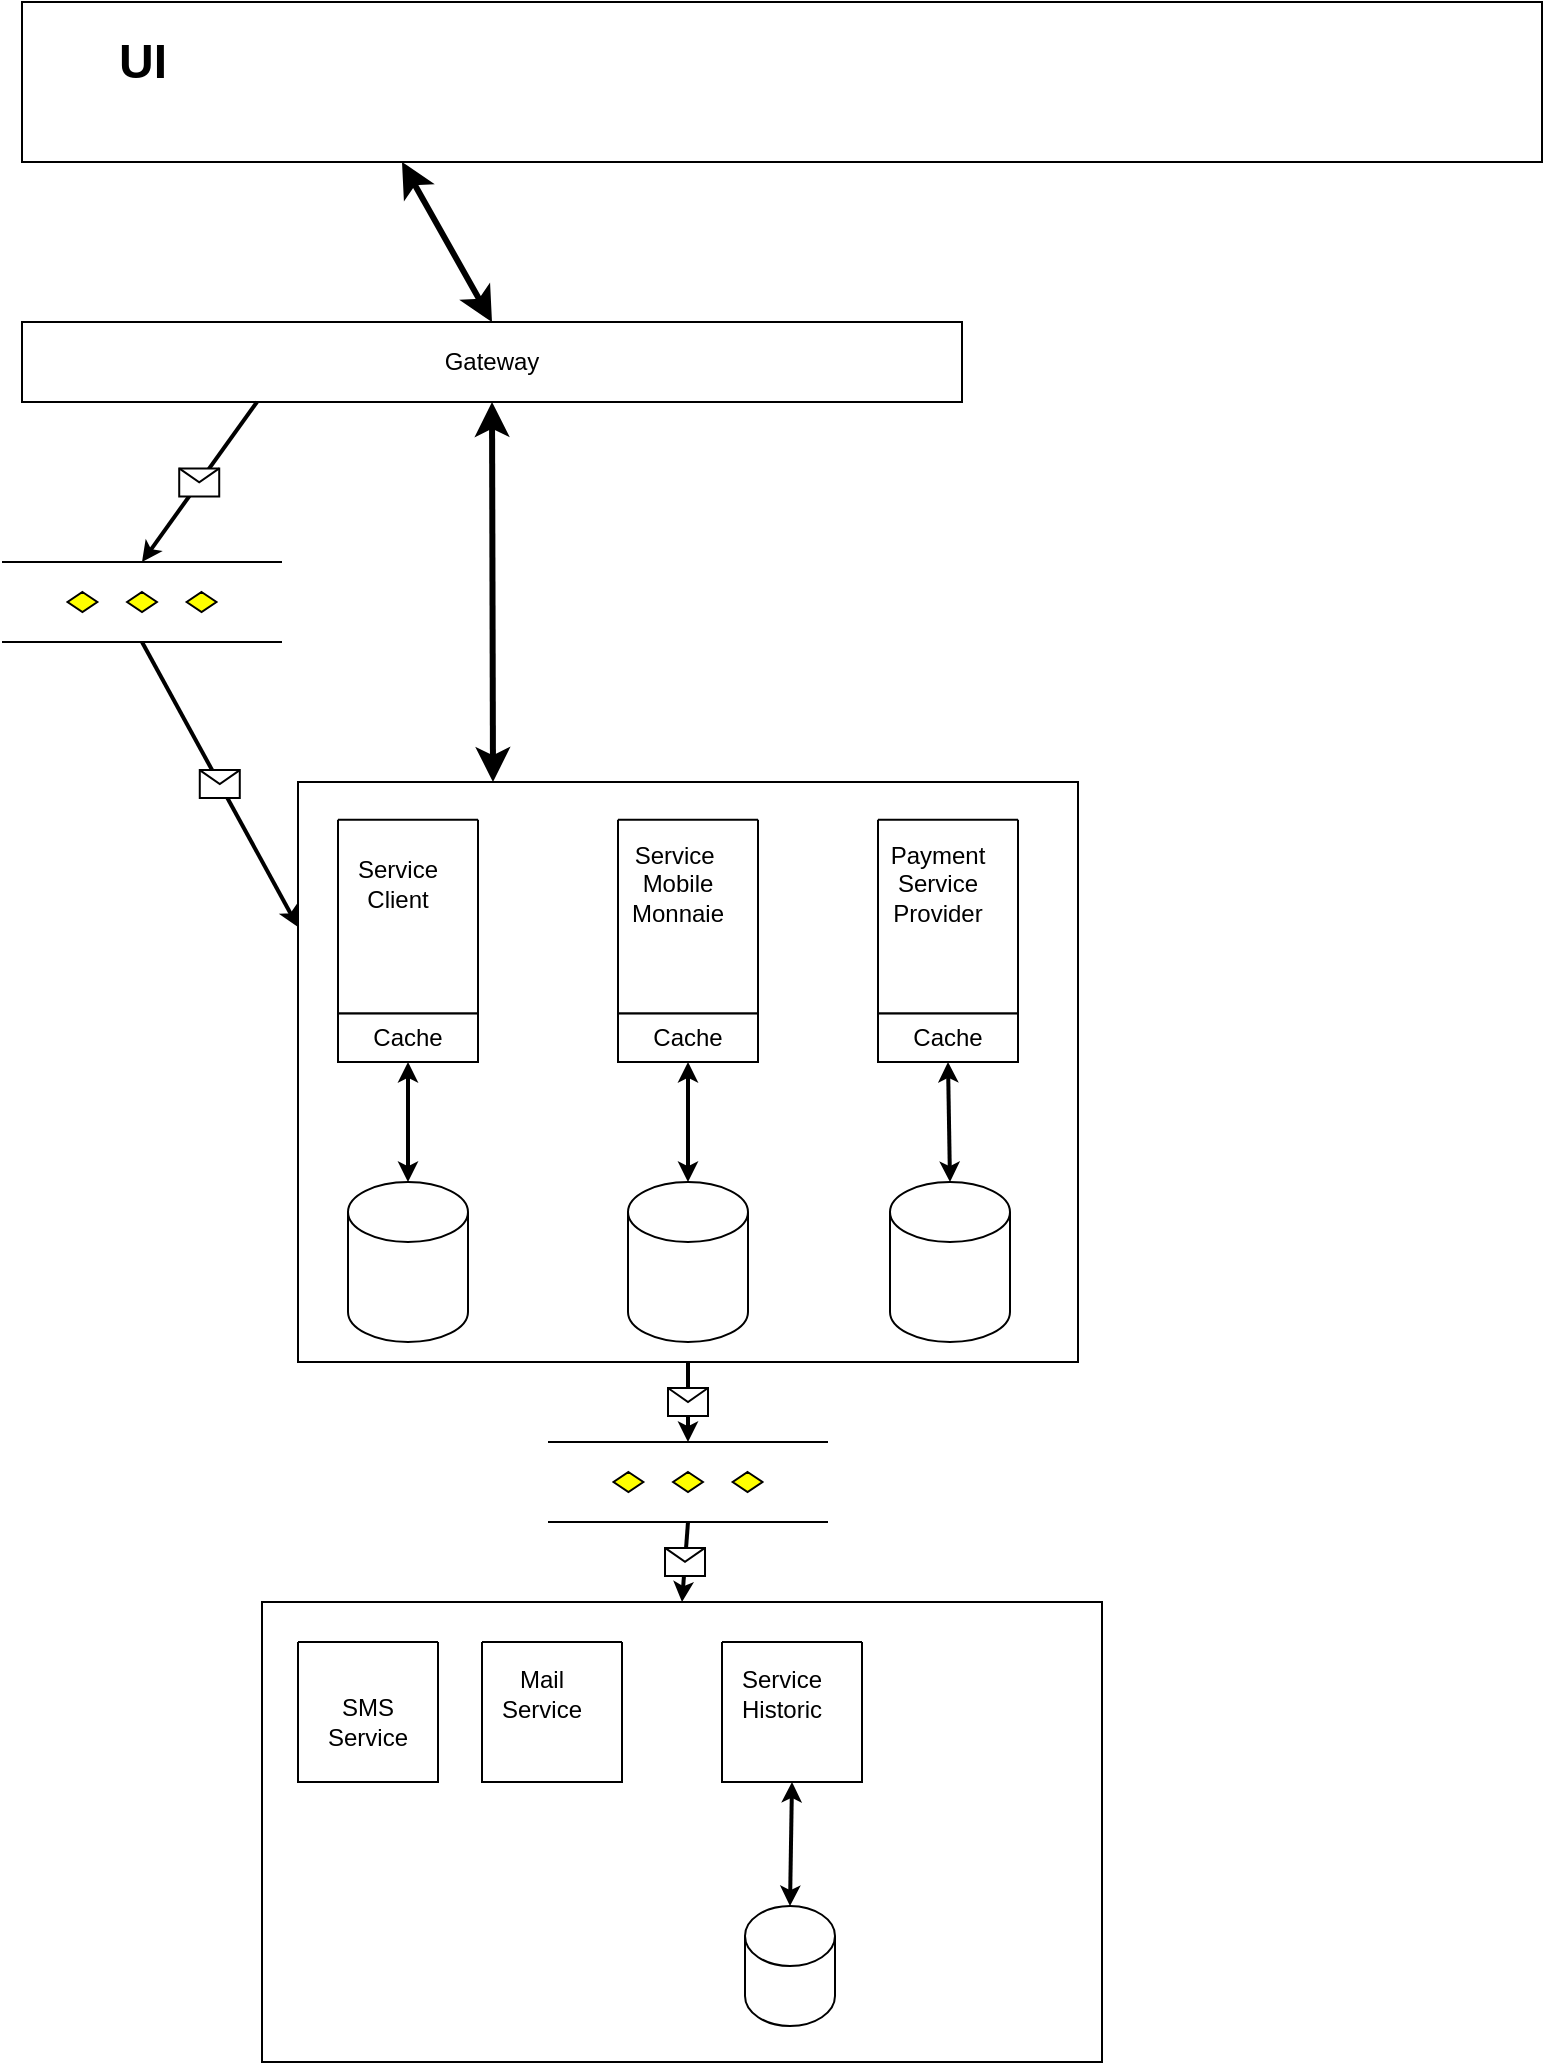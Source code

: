 <mxfile version="14.8.3" type="github">
  <diagram id="ayAXbetKZfTn56K7Ly4m" name="Page-1">
    <mxGraphModel dx="1422" dy="762" grid="1" gridSize="10" guides="1" tooltips="1" connect="1" arrows="1" fold="1" page="1" pageScale="1" pageWidth="827" pageHeight="1169" math="0" shadow="0">
      <root>
        <mxCell id="0" />
        <mxCell id="1" parent="0" />
        <mxCell id="Q5VdDlsGaHXyvONEkWbe-1" value="" style="rounded=0;whiteSpace=wrap;html=1;" vertex="1" parent="1">
          <mxGeometry x="40" y="40" width="760" height="80" as="geometry" />
        </mxCell>
        <mxCell id="Q5VdDlsGaHXyvONEkWbe-2" value="UI" style="text;strokeColor=none;fillColor=none;html=1;fontSize=24;fontStyle=1;verticalAlign=middle;align=center;" vertex="1" parent="1">
          <mxGeometry x="50" y="50" width="100" height="40" as="geometry" />
        </mxCell>
        <mxCell id="Q5VdDlsGaHXyvONEkWbe-7" value="Gateway" style="rounded=0;whiteSpace=wrap;html=1;" vertex="1" parent="1">
          <mxGeometry x="40" y="200" width="470" height="40" as="geometry" />
        </mxCell>
        <mxCell id="Q5VdDlsGaHXyvONEkWbe-10" value="" style="endArrow=classic;startArrow=classic;html=1;shadow=0;strokeColor=#000000;entryX=0.5;entryY=1;entryDx=0;entryDy=0;exitX=0.25;exitY=0;exitDx=0;exitDy=0;endSize=8;startSize=8;strokeWidth=3;" edge="1" parent="1" source="Q5VdDlsGaHXyvONEkWbe-3" target="Q5VdDlsGaHXyvONEkWbe-7">
          <mxGeometry width="50" height="50" relative="1" as="geometry">
            <mxPoint x="430" y="300" as="sourcePoint" />
            <mxPoint x="440" y="370" as="targetPoint" />
          </mxGeometry>
        </mxCell>
        <mxCell id="Q5VdDlsGaHXyvONEkWbe-11" value="" style="endArrow=classic;startArrow=classic;html=1;shadow=0;startSize=8;endSize=8;strokeColor=#000000;strokeWidth=3;exitX=0.5;exitY=0;exitDx=0;exitDy=0;entryX=0.25;entryY=1;entryDx=0;entryDy=0;" edge="1" parent="1" source="Q5VdDlsGaHXyvONEkWbe-7" target="Q5VdDlsGaHXyvONEkWbe-1">
          <mxGeometry width="50" height="50" relative="1" as="geometry">
            <mxPoint x="364" y="170" as="sourcePoint" />
            <mxPoint x="414" y="120" as="targetPoint" />
          </mxGeometry>
        </mxCell>
        <mxCell id="Q5VdDlsGaHXyvONEkWbe-30" value="" style="verticalLabelPosition=bottom;verticalAlign=top;html=1;shape=mxgraph.flowchart.parallel_mode;pointerEvents=1" vertex="1" parent="1">
          <mxGeometry x="30" y="320" width="140" height="40" as="geometry" />
        </mxCell>
        <mxCell id="Q5VdDlsGaHXyvONEkWbe-32" value="" style="endArrow=classic;html=1;shadow=0;startSize=4;endSize=4;strokeColor=#000000;strokeWidth=2;exitX=0.5;exitY=1;exitDx=0;exitDy=0;exitPerimeter=0;entryX=0;entryY=0.25;entryDx=0;entryDy=0;" edge="1" parent="1" source="Q5VdDlsGaHXyvONEkWbe-30" target="Q5VdDlsGaHXyvONEkWbe-3">
          <mxGeometry relative="1" as="geometry">
            <mxPoint x="110" y="410" as="sourcePoint" />
            <mxPoint x="210" y="410" as="targetPoint" />
          </mxGeometry>
        </mxCell>
        <mxCell id="Q5VdDlsGaHXyvONEkWbe-33" value="" style="shape=message;html=1;outlineConnect=0;" vertex="1" parent="Q5VdDlsGaHXyvONEkWbe-32">
          <mxGeometry width="20" height="14" relative="1" as="geometry">
            <mxPoint x="-10" y="-7" as="offset" />
          </mxGeometry>
        </mxCell>
        <mxCell id="Q5VdDlsGaHXyvONEkWbe-34" value="" style="endArrow=classic;html=1;shadow=0;startSize=4;endSize=4;strokeColor=#000000;strokeWidth=2;exitX=0.25;exitY=1;exitDx=0;exitDy=0;entryX=0.5;entryY=0;entryDx=0;entryDy=0;entryPerimeter=0;" edge="1" parent="1" source="Q5VdDlsGaHXyvONEkWbe-7" target="Q5VdDlsGaHXyvONEkWbe-30">
          <mxGeometry relative="1" as="geometry">
            <mxPoint x="360" y="390" as="sourcePoint" />
            <mxPoint x="150" y="320" as="targetPoint" />
          </mxGeometry>
        </mxCell>
        <mxCell id="Q5VdDlsGaHXyvONEkWbe-35" value="" style="shape=message;html=1;outlineConnect=0;" vertex="1" parent="Q5VdDlsGaHXyvONEkWbe-34">
          <mxGeometry width="20" height="14" relative="1" as="geometry">
            <mxPoint x="-10" y="-7" as="offset" />
          </mxGeometry>
        </mxCell>
        <mxCell id="Q5VdDlsGaHXyvONEkWbe-42" value="" style="group" vertex="1" connectable="0" parent="1">
          <mxGeometry x="178" y="430" width="390" height="290" as="geometry" />
        </mxCell>
        <mxCell id="Q5VdDlsGaHXyvONEkWbe-29" value="" style="group" vertex="1" connectable="0" parent="Q5VdDlsGaHXyvONEkWbe-42">
          <mxGeometry width="390" height="290" as="geometry" />
        </mxCell>
        <mxCell id="Q5VdDlsGaHXyvONEkWbe-3" value="" style="rounded=0;whiteSpace=wrap;html=1;" vertex="1" parent="Q5VdDlsGaHXyvONEkWbe-29">
          <mxGeometry width="390" height="290" as="geometry" />
        </mxCell>
        <mxCell id="Q5VdDlsGaHXyvONEkWbe-17" value="" style="group" vertex="1" connectable="0" parent="Q5VdDlsGaHXyvONEkWbe-29">
          <mxGeometry x="20" y="18.85" width="70" height="121.15" as="geometry" />
        </mxCell>
        <mxCell id="Q5VdDlsGaHXyvONEkWbe-18" value="" style="swimlane;startSize=0;" vertex="1" parent="Q5VdDlsGaHXyvONEkWbe-17">
          <mxGeometry width="70" height="96.92" as="geometry" />
        </mxCell>
        <mxCell id="Q5VdDlsGaHXyvONEkWbe-19" value="Cache" style="rounded=0;whiteSpace=wrap;html=1;" vertex="1" parent="Q5VdDlsGaHXyvONEkWbe-17">
          <mxGeometry y="96.92" width="70" height="24.23" as="geometry" />
        </mxCell>
        <mxCell id="Q5VdDlsGaHXyvONEkWbe-20" value="Service Client" style="text;html=1;strokeColor=none;fillColor=none;align=center;verticalAlign=middle;whiteSpace=wrap;rounded=0;" vertex="1" parent="Q5VdDlsGaHXyvONEkWbe-17">
          <mxGeometry x="10" y="24.23" width="40" height="16.153" as="geometry" />
        </mxCell>
        <mxCell id="Q5VdDlsGaHXyvONEkWbe-21" value="" style="group" vertex="1" connectable="0" parent="Q5VdDlsGaHXyvONEkWbe-29">
          <mxGeometry x="160" y="18.85" width="70" height="121.15" as="geometry" />
        </mxCell>
        <mxCell id="Q5VdDlsGaHXyvONEkWbe-22" value="" style="swimlane;startSize=0;" vertex="1" parent="Q5VdDlsGaHXyvONEkWbe-21">
          <mxGeometry width="70" height="96.92" as="geometry" />
        </mxCell>
        <mxCell id="Q5VdDlsGaHXyvONEkWbe-23" value="Cache" style="rounded=0;whiteSpace=wrap;html=1;" vertex="1" parent="Q5VdDlsGaHXyvONEkWbe-21">
          <mxGeometry y="96.92" width="70" height="24.23" as="geometry" />
        </mxCell>
        <mxCell id="Q5VdDlsGaHXyvONEkWbe-24" value="Service&amp;nbsp; Mobile Monnaie" style="text;html=1;strokeColor=none;fillColor=none;align=center;verticalAlign=middle;whiteSpace=wrap;rounded=0;" vertex="1" parent="Q5VdDlsGaHXyvONEkWbe-21">
          <mxGeometry x="10" y="24.23" width="40" height="16.153" as="geometry" />
        </mxCell>
        <mxCell id="Q5VdDlsGaHXyvONEkWbe-25" value="" style="group" vertex="1" connectable="0" parent="Q5VdDlsGaHXyvONEkWbe-29">
          <mxGeometry x="290" y="18.85" width="70" height="121.15" as="geometry" />
        </mxCell>
        <mxCell id="Q5VdDlsGaHXyvONEkWbe-26" value="" style="swimlane;startSize=0;" vertex="1" parent="Q5VdDlsGaHXyvONEkWbe-25">
          <mxGeometry width="70" height="96.92" as="geometry" />
        </mxCell>
        <mxCell id="Q5VdDlsGaHXyvONEkWbe-27" value="Cache" style="rounded=0;whiteSpace=wrap;html=1;" vertex="1" parent="Q5VdDlsGaHXyvONEkWbe-25">
          <mxGeometry y="96.92" width="70" height="24.23" as="geometry" />
        </mxCell>
        <mxCell id="Q5VdDlsGaHXyvONEkWbe-28" value="Payment Service Provider" style="text;html=1;strokeColor=none;fillColor=none;align=center;verticalAlign=middle;whiteSpace=wrap;rounded=0;" vertex="1" parent="Q5VdDlsGaHXyvONEkWbe-25">
          <mxGeometry x="10" y="24.23" width="40" height="16.153" as="geometry" />
        </mxCell>
        <mxCell id="Q5VdDlsGaHXyvONEkWbe-38" value="" style="shape=cylinder3;whiteSpace=wrap;html=1;boundedLbl=1;backgroundOutline=1;size=15;" vertex="1" parent="Q5VdDlsGaHXyvONEkWbe-29">
          <mxGeometry x="296" y="200" width="60" height="80" as="geometry" />
        </mxCell>
        <mxCell id="Q5VdDlsGaHXyvONEkWbe-41" value="" style="endArrow=classic;startArrow=classic;html=1;shadow=0;startSize=4;endSize=4;strokeColor=#000000;strokeWidth=2;entryX=0.5;entryY=0;entryDx=0;entryDy=0;entryPerimeter=0;exitX=0.5;exitY=1;exitDx=0;exitDy=0;" edge="1" parent="Q5VdDlsGaHXyvONEkWbe-29" source="Q5VdDlsGaHXyvONEkWbe-27" target="Q5VdDlsGaHXyvONEkWbe-38">
          <mxGeometry width="50" height="50" relative="1" as="geometry">
            <mxPoint x="165" y="-10" as="sourcePoint" />
            <mxPoint x="215" y="-60" as="targetPoint" />
          </mxGeometry>
        </mxCell>
        <mxCell id="Q5VdDlsGaHXyvONEkWbe-36" value="" style="shape=cylinder3;whiteSpace=wrap;html=1;boundedLbl=1;backgroundOutline=1;size=15;" vertex="1" parent="Q5VdDlsGaHXyvONEkWbe-42">
          <mxGeometry x="25" y="200" width="60" height="80" as="geometry" />
        </mxCell>
        <mxCell id="Q5VdDlsGaHXyvONEkWbe-37" value="" style="shape=cylinder3;whiteSpace=wrap;html=1;boundedLbl=1;backgroundOutline=1;size=15;" vertex="1" parent="Q5VdDlsGaHXyvONEkWbe-42">
          <mxGeometry x="165" y="200" width="60" height="80" as="geometry" />
        </mxCell>
        <mxCell id="Q5VdDlsGaHXyvONEkWbe-39" value="" style="endArrow=classic;startArrow=classic;html=1;shadow=0;startSize=4;endSize=4;strokeColor=#000000;strokeWidth=2;exitX=0.5;exitY=1;exitDx=0;exitDy=0;" edge="1" parent="Q5VdDlsGaHXyvONEkWbe-42" source="Q5VdDlsGaHXyvONEkWbe-19">
          <mxGeometry width="50" height="50" relative="1" as="geometry">
            <mxPoint x="165" y="-10" as="sourcePoint" />
            <mxPoint x="55" y="200" as="targetPoint" />
          </mxGeometry>
        </mxCell>
        <mxCell id="Q5VdDlsGaHXyvONEkWbe-40" value="" style="endArrow=classic;startArrow=classic;html=1;shadow=0;startSize=4;endSize=4;strokeColor=#000000;strokeWidth=2;exitX=0.5;exitY=1;exitDx=0;exitDy=0;" edge="1" parent="Q5VdDlsGaHXyvONEkWbe-42" source="Q5VdDlsGaHXyvONEkWbe-23" target="Q5VdDlsGaHXyvONEkWbe-37">
          <mxGeometry width="50" height="50" relative="1" as="geometry">
            <mxPoint x="165" y="-10" as="sourcePoint" />
            <mxPoint x="215" y="-60" as="targetPoint" />
          </mxGeometry>
        </mxCell>
        <mxCell id="Q5VdDlsGaHXyvONEkWbe-51" value="" style="rounded=0;whiteSpace=wrap;html=1;" vertex="1" parent="1">
          <mxGeometry x="160" y="840" width="420" height="230" as="geometry" />
        </mxCell>
        <mxCell id="Q5VdDlsGaHXyvONEkWbe-53" value="" style="group" vertex="1" connectable="0" parent="1">
          <mxGeometry x="178" y="860" width="70" height="70" as="geometry" />
        </mxCell>
        <mxCell id="Q5VdDlsGaHXyvONEkWbe-43" value="" style="swimlane;startSize=0;" vertex="1" parent="Q5VdDlsGaHXyvONEkWbe-53">
          <mxGeometry width="70" height="70" as="geometry" />
        </mxCell>
        <mxCell id="Q5VdDlsGaHXyvONEkWbe-46" value="SMS Service" style="text;html=1;strokeColor=none;fillColor=none;align=center;verticalAlign=middle;whiteSpace=wrap;rounded=0;" vertex="1" parent="Q5VdDlsGaHXyvONEkWbe-53">
          <mxGeometry x="15" y="30" width="40" height="20" as="geometry" />
        </mxCell>
        <mxCell id="Q5VdDlsGaHXyvONEkWbe-47" value="" style="swimlane;startSize=0;" vertex="1" parent="1">
          <mxGeometry x="270" y="860" width="70" height="70" as="geometry" />
        </mxCell>
        <mxCell id="Q5VdDlsGaHXyvONEkWbe-48" value="Mail Service" style="text;html=1;strokeColor=none;fillColor=none;align=center;verticalAlign=middle;whiteSpace=wrap;rounded=0;" vertex="1" parent="Q5VdDlsGaHXyvONEkWbe-47">
          <mxGeometry x="10" y="15.77" width="40" height="20" as="geometry" />
        </mxCell>
        <mxCell id="Q5VdDlsGaHXyvONEkWbe-55" value="" style="verticalLabelPosition=bottom;verticalAlign=top;html=1;shape=mxgraph.flowchart.parallel_mode;pointerEvents=1" vertex="1" parent="1">
          <mxGeometry x="303" y="760" width="140" height="40" as="geometry" />
        </mxCell>
        <mxCell id="Q5VdDlsGaHXyvONEkWbe-56" value="" style="endArrow=classic;html=1;shadow=0;startSize=4;endSize=4;strokeColor=#000000;strokeWidth=2;exitX=0.5;exitY=1;exitDx=0;exitDy=0;entryX=0.5;entryY=0;entryDx=0;entryDy=0;entryPerimeter=0;" edge="1" parent="1" source="Q5VdDlsGaHXyvONEkWbe-3" target="Q5VdDlsGaHXyvONEkWbe-55">
          <mxGeometry relative="1" as="geometry">
            <mxPoint x="360" y="650" as="sourcePoint" />
            <mxPoint x="460" y="650" as="targetPoint" />
          </mxGeometry>
        </mxCell>
        <mxCell id="Q5VdDlsGaHXyvONEkWbe-57" value="" style="shape=message;html=1;outlineConnect=0;" vertex="1" parent="Q5VdDlsGaHXyvONEkWbe-56">
          <mxGeometry width="20" height="14" relative="1" as="geometry">
            <mxPoint x="-10" y="-7" as="offset" />
          </mxGeometry>
        </mxCell>
        <mxCell id="Q5VdDlsGaHXyvONEkWbe-58" value="" style="endArrow=classic;html=1;shadow=0;startSize=4;endSize=4;strokeColor=#000000;strokeWidth=2;exitX=0.5;exitY=1;exitDx=0;exitDy=0;exitPerimeter=0;entryX=0.5;entryY=0;entryDx=0;entryDy=0;" edge="1" parent="1" source="Q5VdDlsGaHXyvONEkWbe-55" target="Q5VdDlsGaHXyvONEkWbe-51">
          <mxGeometry relative="1" as="geometry">
            <mxPoint x="360" y="750" as="sourcePoint" />
            <mxPoint x="460" y="750" as="targetPoint" />
          </mxGeometry>
        </mxCell>
        <mxCell id="Q5VdDlsGaHXyvONEkWbe-59" value="" style="shape=message;html=1;outlineConnect=0;" vertex="1" parent="Q5VdDlsGaHXyvONEkWbe-58">
          <mxGeometry width="20" height="14" relative="1" as="geometry">
            <mxPoint x="-10" y="-7" as="offset" />
          </mxGeometry>
        </mxCell>
        <mxCell id="Q5VdDlsGaHXyvONEkWbe-60" value="" style="swimlane;startSize=0;" vertex="1" parent="1">
          <mxGeometry x="390" y="860" width="70" height="70" as="geometry" />
        </mxCell>
        <mxCell id="Q5VdDlsGaHXyvONEkWbe-61" value="Service Historic" style="text;html=1;strokeColor=none;fillColor=none;align=center;verticalAlign=middle;whiteSpace=wrap;rounded=0;" vertex="1" parent="Q5VdDlsGaHXyvONEkWbe-60">
          <mxGeometry x="10" y="15.77" width="40" height="20" as="geometry" />
        </mxCell>
        <mxCell id="Q5VdDlsGaHXyvONEkWbe-62" value="" style="shape=cylinder3;whiteSpace=wrap;html=1;boundedLbl=1;backgroundOutline=1;size=15;" vertex="1" parent="1">
          <mxGeometry x="401.5" y="992" width="45" height="60" as="geometry" />
        </mxCell>
        <mxCell id="Q5VdDlsGaHXyvONEkWbe-63" value="" style="endArrow=classic;startArrow=classic;html=1;shadow=0;startSize=4;endSize=4;strokeColor=#000000;strokeWidth=2;entryX=0.5;entryY=1;entryDx=0;entryDy=0;exitX=0.5;exitY=0;exitDx=0;exitDy=0;exitPerimeter=0;" edge="1" parent="1" source="Q5VdDlsGaHXyvONEkWbe-62" target="Q5VdDlsGaHXyvONEkWbe-60">
          <mxGeometry width="50" height="50" relative="1" as="geometry">
            <mxPoint x="420" y="992" as="sourcePoint" />
            <mxPoint x="470" y="942" as="targetPoint" />
          </mxGeometry>
        </mxCell>
      </root>
    </mxGraphModel>
  </diagram>
</mxfile>

